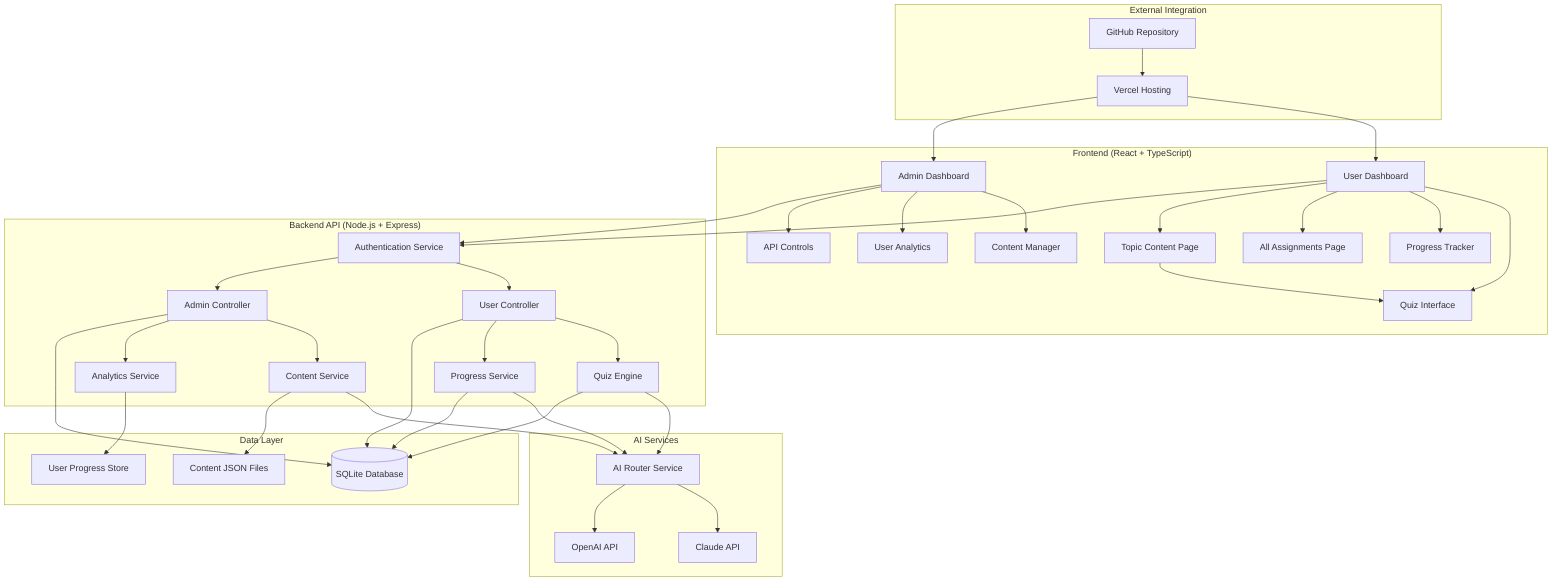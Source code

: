 graph TB
    subgraph "Frontend (React + TypeScript)"
        A[User Dashboard] --> B[Quiz Interface]
        A --> C[Progress Tracker]
        A --> AA[All Assignments Page]
        A --> AB[Topic Content Page]
        AB --> B
        D[Admin Dashboard] --> E[Content Manager]
        D --> F[User Analytics]
        D --> G[API Controls]
    end

    subgraph "Backend API (Node.js + Express)"
        H[Authentication Service] --> I[User Controller]
        H --> J[Admin Controller]
        I --> K[Quiz Engine]
        I --> L[Progress Service]
        J --> M[Content Service]
        J --> N[Analytics Service]
    end

    subgraph "AI Services"
        O[Claude API]
        P[OpenAI API]
        Q[AI Router Service]
    end

    subgraph "Data Layer"
        R[(SQLite Database)]
        S[Content JSON Files]
        T[User Progress Store]
    end

    subgraph "External Integration"
        U[GitHub Repository]
        V[Vercel Hosting]
    end

    A --> H
    D --> H
    K --> Q
    L --> Q
    M --> Q
    Q --> O
    Q --> P
    I --> R
    J --> R
    K --> R
    L --> R
    M --> S
    N --> T
    
    U --> V
    V --> A
    V --> D